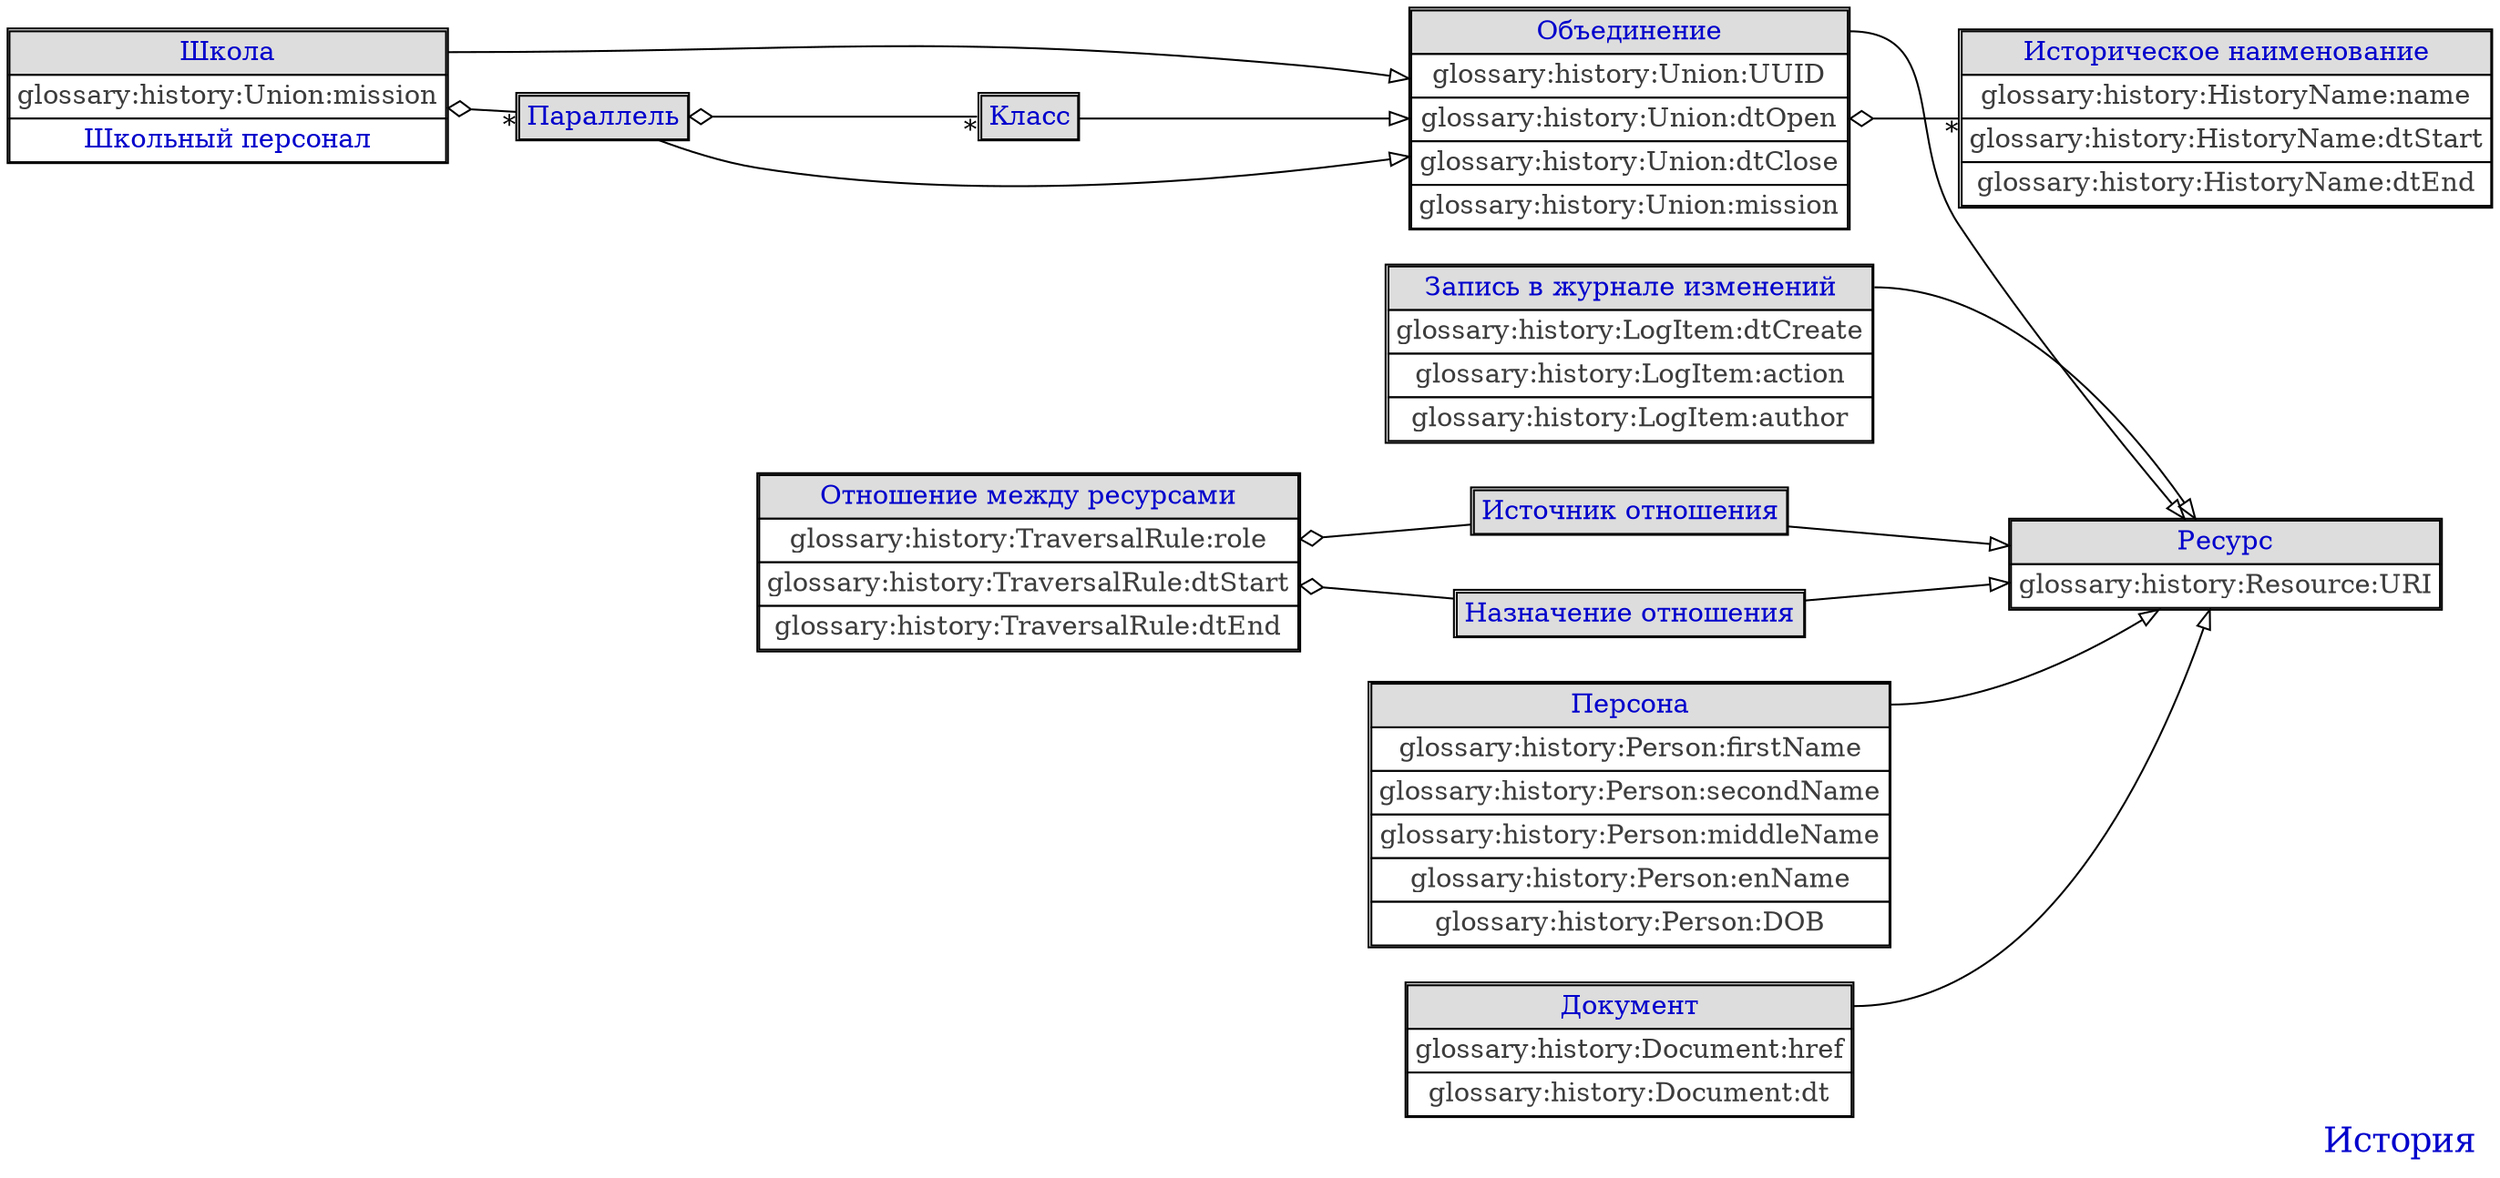 
		digraph domain_glossary_history {
			label="История";
			URL="images/generated/history/domain.svg";
			labelloc=b;
			labeljust=r;
			fontsize=18;
			fontcolor="#0000cc";
			rankdir=LR;
			compound=true;
			node [shape=none, margin=0];
			glossary_history_Resource [label=<<TABLE BORDER="1" CELLPADDING="3" CELLSPACING="0"><TR><TD ALIGN="CENTER" HREF="#history:Resource" TITLE="Resource" PORT="glossary_history_Resource" BGCOLOR="#dddddd"><FONT COLOR="#0000cc">Ресурс</FONT></TD></TR><TR><TD ALIGN="CENTER" HREF="#history:Resource:URI" TITLE="" PORT="glossary_history_Resource_URI" BGCOLOR="#ffffff"><FONT COLOR="#3c3c3c">glossary:history:Resource:URI</FONT></TD></TR></TABLE>>];
	glossary_history_Union [label=<<TABLE BORDER="1" CELLPADDING="3" CELLSPACING="0"><TR><TD ALIGN="CENTER" HREF="#history:Union" TITLE="Union" PORT="glossary_history_Union" BGCOLOR="#dddddd"><FONT COLOR="#0000cc">Объединение</FONT></TD></TR><TR><TD ALIGN="CENTER" HREF="#history:Union:UUID" TITLE="" PORT="glossary_history_Union_UUID" BGCOLOR="#ffffff"><FONT COLOR="#3c3c3c">glossary:history:Union:UUID</FONT></TD></TR><TR><TD ALIGN="CENTER" HREF="#history:Union:dtOpen" TITLE="" PORT="glossary_history_Union_dtOpen" BGCOLOR="#ffffff"><FONT COLOR="#3c3c3c">glossary:history:Union:dtOpen</FONT></TD></TR><TR><TD ALIGN="CENTER" HREF="#history:Union:dtClose" TITLE="" PORT="glossary_history_Union_dtClose" BGCOLOR="#ffffff"><FONT COLOR="#3c3c3c">glossary:history:Union:dtClose</FONT></TD></TR><TR><TD ALIGN="CENTER" HREF="#history:Union:mission" TITLE="" PORT="glossary_history_Union_mission" BGCOLOR="#ffffff"><FONT COLOR="#3c3c3c">glossary:history:Union:mission</FONT></TD></TR></TABLE>>];
	glossary_history_School [label=<<TABLE BORDER="1" CELLPADDING="3" CELLSPACING="0"><TR><TD ALIGN="CENTER" HREF="#history:School" TITLE="School" PORT="glossary_history_School" BGCOLOR="#dddddd"><FONT COLOR="#0000cc">Школа</FONT></TD></TR><TR><TD ALIGN="CENTER" HREF="#history:Union:mission" TITLE="" PORT="glossary_history_Union_mission" BGCOLOR="#ffffff"><FONT COLOR="#3c3c3c">glossary:history:Union:mission</FONT></TD></TR><TR><TD ALIGN="CENTER" HREF="#history:Stuff" TITLE="Stuff" PORT="glossary_history_Stuff" BGCOLOR="#ffffff"><FONT COLOR="#0000cc">Школьный персонал</FONT></TD></TR></TABLE>>];
	glossary_history_Year [label=<<TABLE BORDER="1" CELLPADDING="3" CELLSPACING="0"><TR><TD ALIGN="CENTER" HREF="#history:Year" TITLE="Year" PORT="glossary_history_Year" BGCOLOR="#dddddd"><FONT COLOR="#0000cc">Параллель</FONT></TD></TR></TABLE>>];
	glossary_history_Form [label=<<TABLE BORDER="1" CELLPADDING="3" CELLSPACING="0"><TR><TD ALIGN="CENTER" HREF="#history:Form" TITLE="Form" PORT="glossary_history_Form" BGCOLOR="#dddddd"><FONT COLOR="#0000cc">Класс</FONT></TD></TR></TABLE>>];
	glossary_history_HistoryName [label=<<TABLE BORDER="1" CELLPADDING="3" CELLSPACING="0"><TR><TD ALIGN="CENTER" HREF="#history:HistoryName" TITLE="HistoryName" PORT="glossary_history_HistoryName" BGCOLOR="#dddddd"><FONT COLOR="#0000cc">Историческое наименование</FONT></TD></TR><TR><TD ALIGN="CENTER" HREF="#history:HistoryName:name" TITLE="" PORT="glossary_history_HistoryName_name" BGCOLOR="#ffffff"><FONT COLOR="#3c3c3c">glossary:history:HistoryName:name</FONT></TD></TR><TR><TD ALIGN="CENTER" HREF="#history:HistoryName:dtStart" TITLE="" PORT="glossary_history_HistoryName_dtStart" BGCOLOR="#ffffff"><FONT COLOR="#3c3c3c">glossary:history:HistoryName:dtStart</FONT></TD></TR><TR><TD ALIGN="CENTER" HREF="#history:HistoryName:dtEnd" TITLE="" PORT="glossary_history_HistoryName_dtEnd" BGCOLOR="#ffffff"><FONT COLOR="#3c3c3c">glossary:history:HistoryName:dtEnd</FONT></TD></TR></TABLE>>];
	glossary_history_Person [label=<<TABLE BORDER="1" CELLPADDING="3" CELLSPACING="0"><TR><TD ALIGN="CENTER" HREF="#history:Person" TITLE="Person" PORT="glossary_history_Person" BGCOLOR="#dddddd"><FONT COLOR="#0000cc">Персона</FONT></TD></TR><TR><TD ALIGN="CENTER" HREF="#history:Person:firstName" TITLE="" PORT="glossary_history_Person_firstName" BGCOLOR="#ffffff"><FONT COLOR="#3c3c3c">glossary:history:Person:firstName</FONT></TD></TR><TR><TD ALIGN="CENTER" HREF="#history:Person:secondName" TITLE="" PORT="glossary_history_Person_secondName" BGCOLOR="#ffffff"><FONT COLOR="#3c3c3c">glossary:history:Person:secondName</FONT></TD></TR><TR><TD ALIGN="CENTER" HREF="#history:Person:middleName" TITLE="" PORT="glossary_history_Person_middleName" BGCOLOR="#ffffff"><FONT COLOR="#3c3c3c">glossary:history:Person:middleName</FONT></TD></TR><TR><TD ALIGN="CENTER" HREF="#history:Person:enName" TITLE="" PORT="glossary_history_Person_enName" BGCOLOR="#ffffff"><FONT COLOR="#3c3c3c">glossary:history:Person:enName</FONT></TD></TR><TR><TD ALIGN="CENTER" HREF="#history:Person:DOB" TITLE="" PORT="glossary_history_Person_DOB" BGCOLOR="#ffffff"><FONT COLOR="#3c3c3c">glossary:history:Person:DOB</FONT></TD></TR></TABLE>>];
	glossary_history_Document [label=<<TABLE BORDER="1" CELLPADDING="3" CELLSPACING="0"><TR><TD ALIGN="CENTER" HREF="#history:Document" TITLE="Document" PORT="glossary_history_Document" BGCOLOR="#dddddd"><FONT COLOR="#0000cc">Документ</FONT></TD></TR><TR><TD ALIGN="CENTER" HREF="#history:Document:href" TITLE="" PORT="glossary_history_Document_href" BGCOLOR="#ffffff"><FONT COLOR="#3c3c3c">glossary:history:Document:href</FONT></TD></TR><TR><TD ALIGN="CENTER" HREF="#history:Document:dt" TITLE="" PORT="glossary_history_Document_dt" BGCOLOR="#ffffff"><FONT COLOR="#3c3c3c">glossary:history:Document:dt</FONT></TD></TR></TABLE>>];
	glossary_history_LogItem [label=<<TABLE BORDER="1" CELLPADDING="3" CELLSPACING="0"><TR><TD ALIGN="CENTER" HREF="#history:LogItem" TITLE="LogItem" PORT="glossary_history_LogItem" BGCOLOR="#dddddd"><FONT COLOR="#0000cc">Запись в журнале изменений</FONT></TD></TR><TR><TD ALIGN="CENTER" HREF="#history:LogItem:dtCreate" TITLE="" PORT="glossary_history_LogItem_dtCreate" BGCOLOR="#ffffff"><FONT COLOR="#3c3c3c">glossary:history:LogItem:dtCreate</FONT></TD></TR><TR><TD ALIGN="CENTER" HREF="#history:LogItem:action" TITLE="" PORT="glossary_history_LogItem_action" BGCOLOR="#ffffff"><FONT COLOR="#3c3c3c">glossary:history:LogItem:action</FONT></TD></TR><TR><TD ALIGN="CENTER" HREF="#history:LogItem:author" TITLE="" PORT="glossary_history_LogItem_author" BGCOLOR="#ffffff"><FONT COLOR="#3c3c3c">glossary:history:LogItem:author</FONT></TD></TR></TABLE>>];
	glossary_history_TraversalRule [label=<<TABLE BORDER="1" CELLPADDING="3" CELLSPACING="0"><TR><TD ALIGN="CENTER" HREF="#history:TraversalRule" TITLE="TraversalRule" PORT="glossary_history_TraversalRule" BGCOLOR="#dddddd"><FONT COLOR="#0000cc">Отношение между ресурсами</FONT></TD></TR><TR><TD ALIGN="CENTER" HREF="#history:TraversalRule:role" TITLE="" PORT="glossary_history_TraversalRule_role" BGCOLOR="#ffffff"><FONT COLOR="#3c3c3c">glossary:history:TraversalRule:role</FONT></TD></TR><TR><TD ALIGN="CENTER" HREF="#history:TraversalRule:dtStart" TITLE="" PORT="glossary_history_TraversalRule_dtStart" BGCOLOR="#ffffff"><FONT COLOR="#3c3c3c">glossary:history:TraversalRule:dtStart</FONT></TD></TR><TR><TD ALIGN="CENTER" HREF="#history:TraversalRule:dtEnd" TITLE="" PORT="glossary_history_TraversalRule_dtEnd" BGCOLOR="#ffffff"><FONT COLOR="#3c3c3c">glossary:history:TraversalRule:dtEnd</FONT></TD></TR></TABLE>>];
	glossary_history_Source [label=<<TABLE BORDER="1" CELLPADDING="3" CELLSPACING="0"><TR><TD ALIGN="CENTER" HREF="#history:Source" TITLE="Source" PORT="glossary_history_Source" BGCOLOR="#dddddd"><FONT COLOR="#0000cc">Источник отношения</FONT></TD></TR></TABLE>>];
	glossary_history_Destination [label=<<TABLE BORDER="1" CELLPADDING="3" CELLSPACING="0"><TR><TD ALIGN="CENTER" HREF="#history:Destination" TITLE="Destination" PORT="glossary_history_Destination" BGCOLOR="#dddddd"><FONT COLOR="#0000cc">Назначение отношения</FONT></TD></TR></TABLE>>];
	
			
			
			edge [dir="back",arrowtail="odiamond"];
			glossary_history_TraversalRule -> glossary_history_Destination;
		glossary_history_TraversalRule -> glossary_history_Source;
		
			edge [dir="back",arrowtail="odiamond",headlabel="*"];
			glossary_history_Union -> glossary_history_HistoryName;
		glossary_history_School -> glossary_history_Year;
		glossary_history_Year -> glossary_history_Form;
		
			
			edge [dir="forward",arrowhead="onormal",headlabel=""];
			glossary_history_Union:glossary_history_Union -> glossary_history_Resource;
		
	glossary_history_School:glossary_history_School -> glossary_history_Union;
		
	glossary_history_Year:glossary_history_Year -> glossary_history_Union;
		
	glossary_history_Form:glossary_history_Form -> glossary_history_Union;
		
	glossary_history_Person:glossary_history_Person -> glossary_history_Resource;
		
	glossary_history_Document:glossary_history_Document -> glossary_history_Resource;
		
	glossary_history_LogItem:glossary_history_LogItem -> glossary_history_Resource;
		
	glossary_history_Source:glossary_history_Source -> glossary_history_Resource;
		
	glossary_history_Destination:glossary_history_Destination -> glossary_history_Resource;
		
	
		}
	